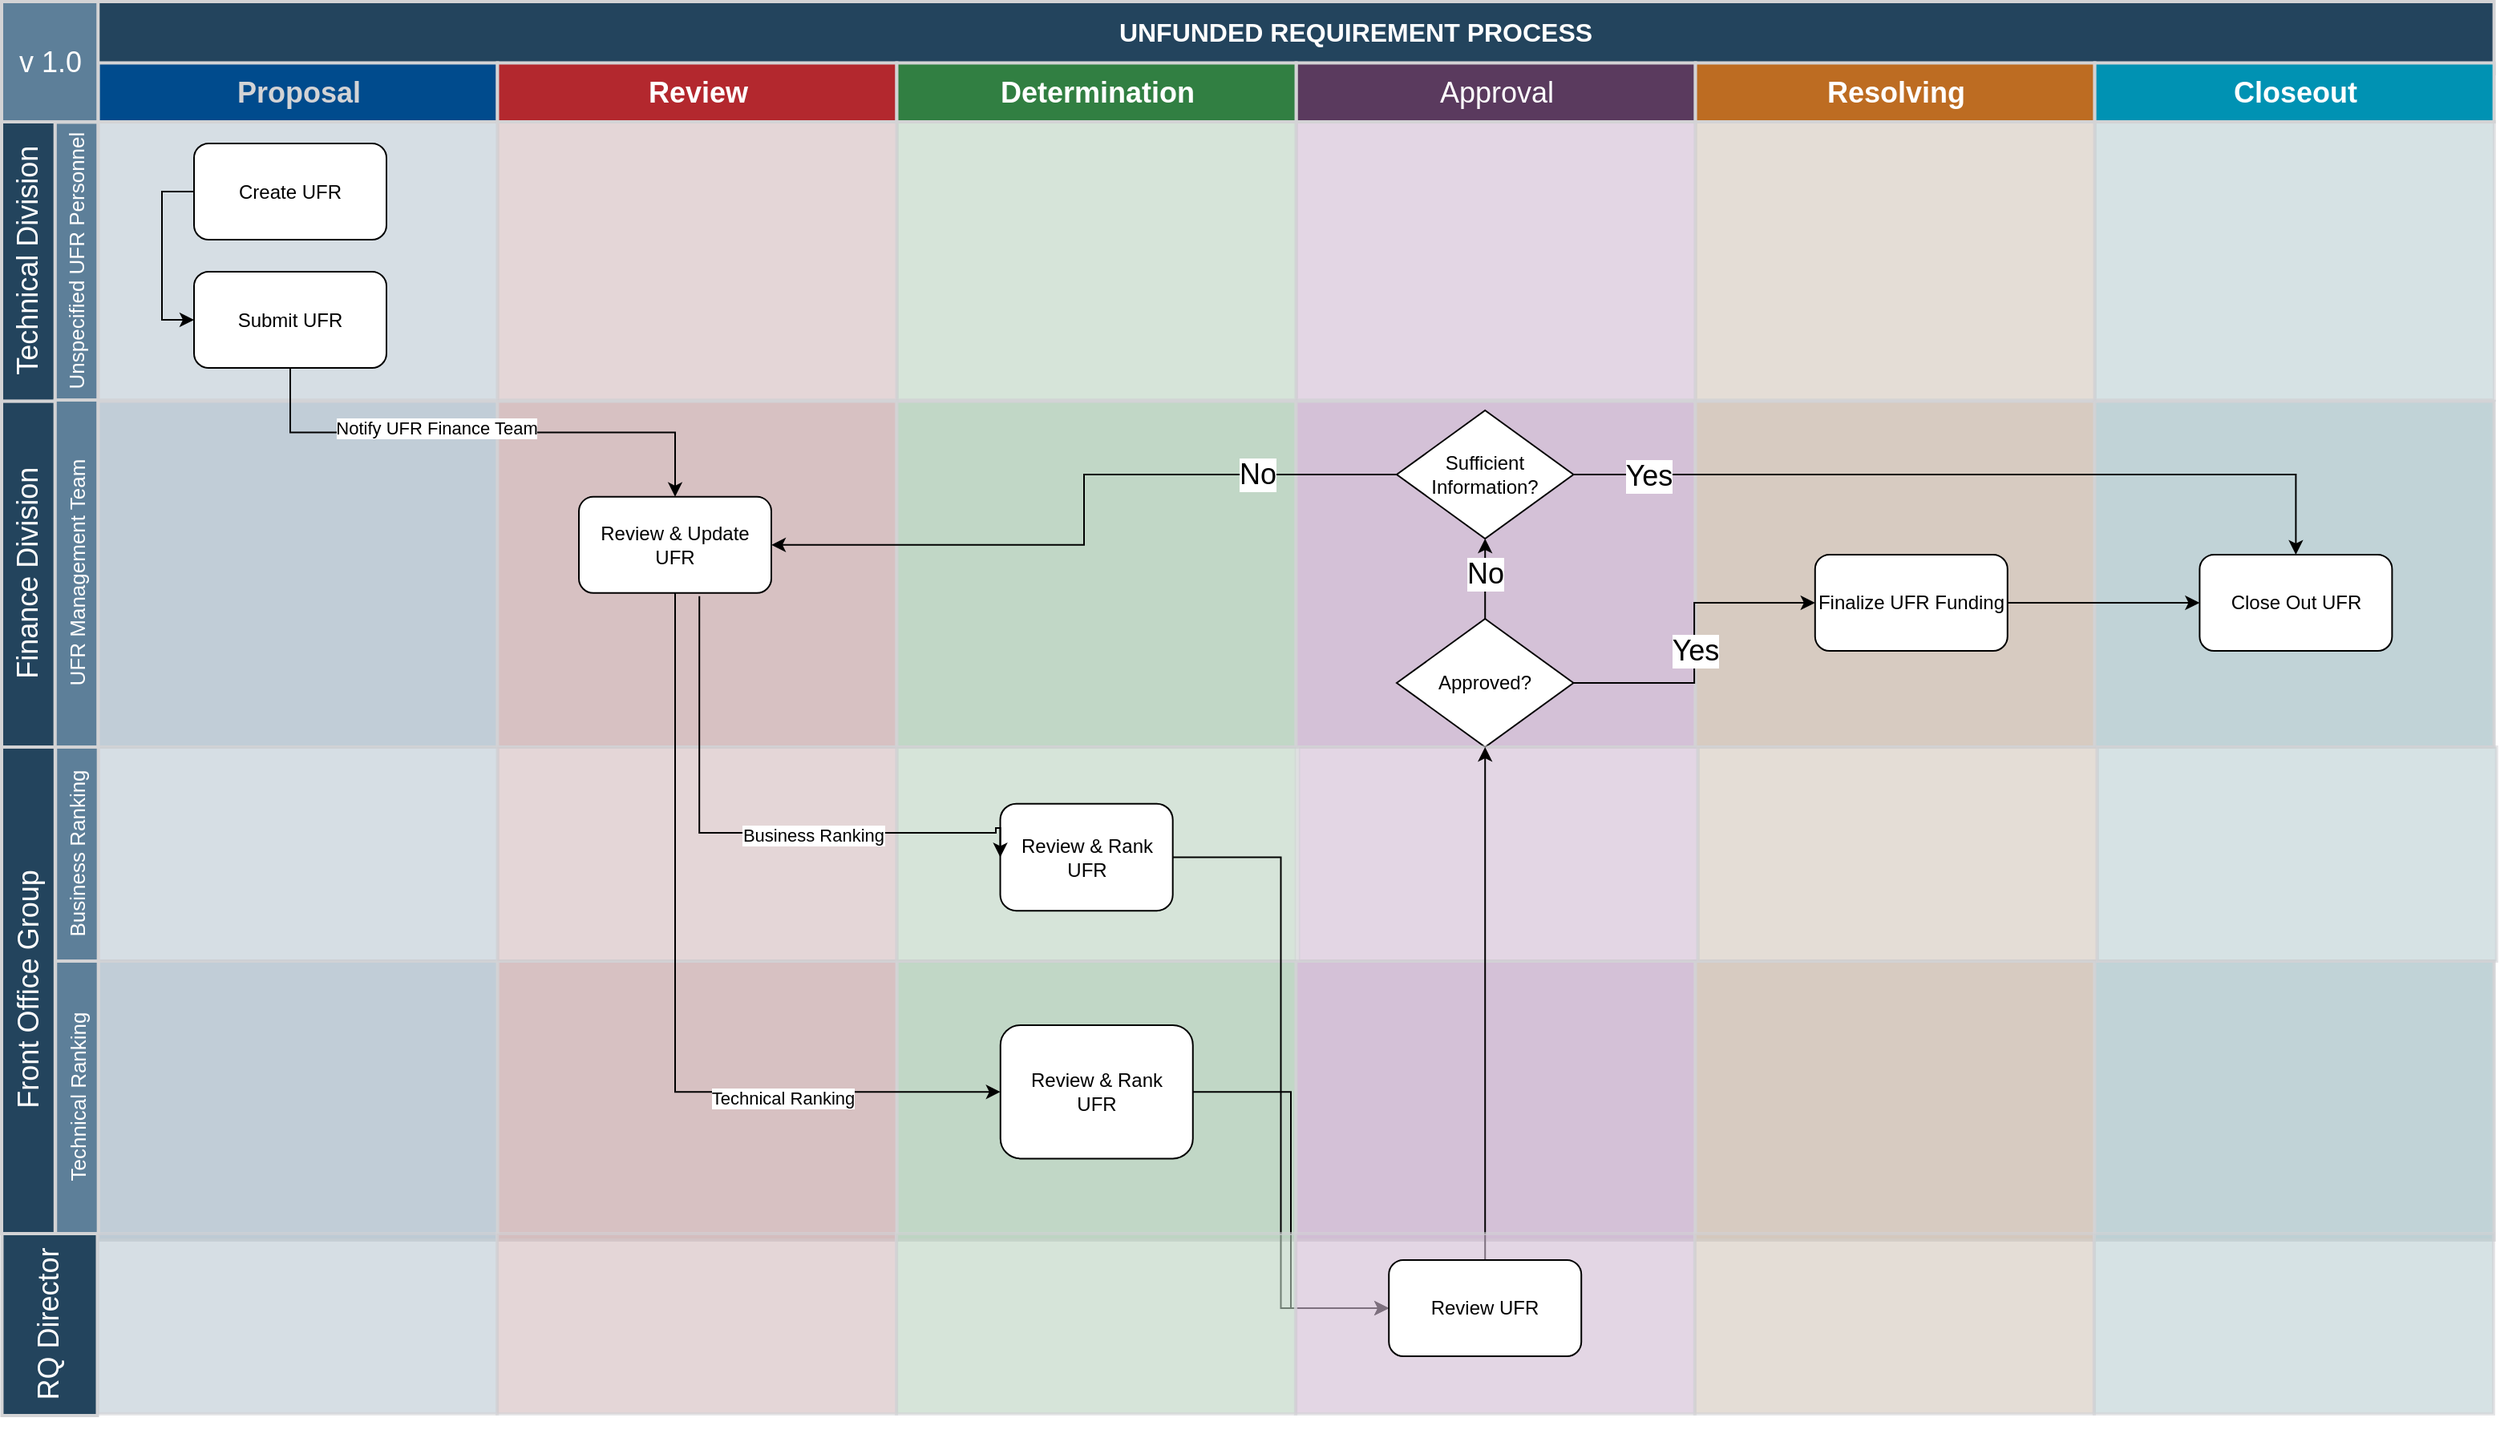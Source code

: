 <mxfile version="24.7.10">
  <diagram id="6a731a19-8d31-9384-78a2-239565b7b9f0" name="Page-1">
    <mxGraphModel dx="4453" dy="2433" grid="1" gridSize="10" guides="1" tooltips="1" connect="1" arrows="1" fold="1" page="1" pageScale="1" pageWidth="1600" pageHeight="900" background="none" math="0" shadow="0">
      <root>
        <mxCell id="0" />
        <mxCell id="1" parent="0" />
        <mxCell id="30EBC-khgppUHFcO1Coo-152" value="" style="group" parent="1" vertex="1" connectable="0">
          <mxGeometry x="-1529.78" y="-647.68" width="1494.1" height="215.68" as="geometry" />
        </mxCell>
        <mxCell id="71" value="" style="strokeColor=#d3d3d5;fillColor=#bbc8d3;fontSize=10;strokeWidth=2;fontFamily=Helvetica;html=1;opacity=90;" parent="30EBC-khgppUHFcO1Coo-152" vertex="1">
          <mxGeometry width="249.017" height="215.68" as="geometry" />
        </mxCell>
        <mxCell id="78" value="" style="strokeColor=#d3d3d5;fillColor=#d3bbbc;fontSize=10;strokeWidth=2;fontFamily=Helvetica;html=1;opacity=90;" parent="30EBC-khgppUHFcO1Coo-152" vertex="1">
          <mxGeometry x="249.017" width="249.017" height="215.68" as="geometry" />
        </mxCell>
        <mxCell id="85" value="" style="strokeColor=#d3d3d5;fillColor=#bbd3c0;fontSize=10;strokeWidth=2;fontFamily=Helvetica;html=1;opacity=90;" parent="30EBC-khgppUHFcO1Coo-152" vertex="1">
          <mxGeometry x="498.033" width="249.017" height="215.68" as="geometry" />
        </mxCell>
        <mxCell id="11IpipOqJez2AS0h7bXD-162" value="" style="strokeColor=#d3d3d5;fillColor=#d0bbd3;fontSize=10;strokeWidth=2;fontFamily=Helvetica;html=1;opacity=90;" parent="30EBC-khgppUHFcO1Coo-152" vertex="1">
          <mxGeometry x="747.05" width="249.017" height="215.68" as="geometry" />
        </mxCell>
        <mxCell id="11IpipOqJez2AS0h7bXD-169" value="" style="strokeColor=#d3d3d5;fillColor=#d3c6bb;fontSize=10;strokeWidth=2;fontFamily=Helvetica;html=1;opacity=90;" parent="30EBC-khgppUHFcO1Coo-152" vertex="1">
          <mxGeometry x="996.067" width="249.017" height="215.68" as="geometry" />
        </mxCell>
        <mxCell id="11IpipOqJez2AS0h7bXD-176" value="" style="strokeColor=#d3d3d5;fillColor=#bbcfd3;fontSize=10;strokeWidth=2;fontFamily=Helvetica;html=1;opacity=90;" parent="30EBC-khgppUHFcO1Coo-152" vertex="1">
          <mxGeometry x="1245.083" width="249.017" height="215.68" as="geometry" />
        </mxCell>
        <mxCell id="30EBC-khgppUHFcO1Coo-155" style="edgeStyle=orthogonalEdgeStyle;rounded=0;orthogonalLoop=1;jettySize=auto;html=1;exitX=0.5;exitY=0;exitDx=0;exitDy=0;" parent="30EBC-khgppUHFcO1Coo-152" source="30EBC-khgppUHFcO1Coo-147" target="30EBC-khgppUHFcO1Coo-151" edge="1">
          <mxGeometry relative="1" as="geometry" />
        </mxCell>
        <mxCell id="30EBC-khgppUHFcO1Coo-156" value="&lt;font style=&quot;font-size: 18px;&quot;&gt;No&lt;/font&gt;" style="edgeLabel;html=1;align=center;verticalAlign=middle;resizable=0;points=[];" parent="30EBC-khgppUHFcO1Coo-155" vertex="1" connectable="0">
          <mxGeometry x="0.197" y="2" relative="1" as="geometry">
            <mxPoint x="2" y="2" as="offset" />
          </mxGeometry>
        </mxCell>
        <mxCell id="30EBC-khgppUHFcO1Coo-147" value="Approved?" style="rhombus;whiteSpace=wrap;html=1;" parent="30EBC-khgppUHFcO1Coo-152" vertex="1">
          <mxGeometry x="809.78" y="135.68" width="110.22" height="80" as="geometry" />
        </mxCell>
        <mxCell id="30EBC-khgppUHFcO1Coo-151" value="Sufficient Information?" style="rhombus;whiteSpace=wrap;html=1;" parent="30EBC-khgppUHFcO1Coo-152" vertex="1">
          <mxGeometry x="809.78" y="5.68" width="110.22" height="80" as="geometry" />
        </mxCell>
        <mxCell id="11IpipOqJez2AS0h7bXD-502" value="" style="group" parent="1" vertex="1" connectable="0">
          <mxGeometry x="-1529.66" y="-298.49" width="1493.98" height="173.98" as="geometry" />
        </mxCell>
        <mxCell id="11IpipOqJez2AS0h7bXD-238" value="" style="strokeColor=#d3d3d5;fillColor=#bbc8d3;fontSize=10;strokeWidth=2;fontFamily=Helvetica;html=1;opacity=90;" parent="11IpipOqJez2AS0h7bXD-502" vertex="1">
          <mxGeometry width="249.018" height="173.98" as="geometry" />
        </mxCell>
        <mxCell id="11IpipOqJez2AS0h7bXD-245" value="" style="strokeColor=#d3d3d5;fillColor=#d3bbbc;fontSize=10;strokeWidth=2;fontFamily=Helvetica;html=1;opacity=90;" parent="11IpipOqJez2AS0h7bXD-502" vertex="1">
          <mxGeometry x="249.018" width="249.018" height="173.98" as="geometry" />
        </mxCell>
        <mxCell id="11IpipOqJez2AS0h7bXD-252" value="" style="strokeColor=#d3d3d5;fillColor=#bbd3c0;fontSize=10;strokeWidth=2;fontFamily=Helvetica;html=1;opacity=90;" parent="11IpipOqJez2AS0h7bXD-502" vertex="1">
          <mxGeometry x="498.036" width="249.018" height="173.98" as="geometry" />
        </mxCell>
        <mxCell id="11IpipOqJez2AS0h7bXD-385" value="" style="strokeColor=#d3d3d5;fillColor=#d0bbd3;fontSize=10;strokeWidth=2;fontFamily=Helvetica;html=1;opacity=90;" parent="11IpipOqJez2AS0h7bXD-502" vertex="1">
          <mxGeometry x="746.926" width="249.018" height="173.98" as="geometry" />
        </mxCell>
        <mxCell id="11IpipOqJez2AS0h7bXD-391" value="" style="strokeColor=#d3d3d5;fillColor=#d3c6bb;fontSize=10;strokeWidth=2;fontFamily=Helvetica;html=1;opacity=90;" parent="11IpipOqJez2AS0h7bXD-502" vertex="1">
          <mxGeometry x="995.944" width="249.018" height="173.98" as="geometry" />
        </mxCell>
        <mxCell id="11IpipOqJez2AS0h7bXD-397" value="" style="strokeColor=#d3d3d5;fillColor=#bbcfd3;fontSize=10;strokeWidth=2;fontFamily=Helvetica;html=1;opacity=90;" parent="11IpipOqJez2AS0h7bXD-502" vertex="1">
          <mxGeometry x="1244.962" width="249.018" height="173.98" as="geometry" />
        </mxCell>
        <mxCell id="11IpipOqJez2AS0h7bXD-500" value="Review &amp;amp; Rank&lt;div&gt;UFR&lt;/div&gt;" style="rounded=1;whiteSpace=wrap;html=1;" parent="11IpipOqJez2AS0h7bXD-502" vertex="1">
          <mxGeometry x="562.54" y="40" width="120" height="83.18" as="geometry" />
        </mxCell>
        <mxCell id="11IpipOqJez2AS0h7bXD-503" value="" style="group" parent="1" vertex="1" connectable="0">
          <mxGeometry x="-1529.66" y="-432" width="1495.51" height="133.51" as="geometry" />
        </mxCell>
        <mxCell id="74" value="" style="strokeColor=#d3d3d5;fillColor=#bbc8d3;fontSize=10;strokeWidth=2;fontFamily=Helvetica;html=1;opacity=60;" parent="11IpipOqJez2AS0h7bXD-503" vertex="1">
          <mxGeometry width="249.02" height="133.51" as="geometry" />
        </mxCell>
        <mxCell id="81" value="" style="strokeColor=#d3d3d5;fillColor=#d3bbbc;fontSize=10;strokeWidth=2;fontFamily=Helvetica;html=1;opacity=60;fontStyle=4" parent="11IpipOqJez2AS0h7bXD-503" vertex="1">
          <mxGeometry x="248.9" width="249.02" height="133.51" as="geometry" />
        </mxCell>
        <mxCell id="88" value="" style="strokeColor=#d3d3d5;fillColor=#bbd3c0;fontSize=10;strokeWidth=2;fontFamily=Helvetica;html=1;opacity=60;fontStyle=4" parent="11IpipOqJez2AS0h7bXD-503" vertex="1">
          <mxGeometry x="497.91" width="249.02" height="133.51" as="geometry" />
        </mxCell>
        <mxCell id="11IpipOqJez2AS0h7bXD-165" value="" style="strokeColor=#d3d3d5;fillColor=#d0bbd3;fontSize=10;strokeWidth=2;fontFamily=Helvetica;html=1;opacity=60;" parent="11IpipOqJez2AS0h7bXD-503" vertex="1">
          <mxGeometry x="748.46" width="249.02" height="133.51" as="geometry" />
        </mxCell>
        <mxCell id="11IpipOqJez2AS0h7bXD-172" value="" style="strokeColor=#d3d3d5;fillColor=#d3c6bb;fontSize=10;strokeWidth=2;fontFamily=Helvetica;html=1;opacity=60;fontStyle=4" parent="11IpipOqJez2AS0h7bXD-503" vertex="1">
          <mxGeometry x="997.48" width="249.02" height="133.51" as="geometry" />
        </mxCell>
        <mxCell id="11IpipOqJez2AS0h7bXD-179" value="" style="strokeColor=#d3d3d5;fillColor=#bbcfd3;fontSize=10;strokeWidth=2;fontFamily=Helvetica;html=1;opacity=60;fontStyle=4" parent="11IpipOqJez2AS0h7bXD-503" vertex="1">
          <mxGeometry x="1246.49" width="249.02" height="133.51" as="geometry" />
        </mxCell>
        <mxCell id="11IpipOqJez2AS0h7bXD-473" value="Review &amp;amp; Rank UFR" style="rounded=1;whiteSpace=wrap;html=1;" parent="11IpipOqJez2AS0h7bXD-503" vertex="1">
          <mxGeometry x="562.42" y="35.341" width="107.58" height="66.755" as="geometry" />
        </mxCell>
        <mxCell id="56" value="UNFUNDED REQUIREMENT PROCESS" style="strokeColor=#d3d3d5;fillColor=#23445D;fontSize=16;strokeWidth=2;fontFamily=Helvetica;html=1;fontColor=#FFFFFF;fontStyle=1;spacingBottom=8;spacingRight=0;spacingLeft=83;" parent="1" vertex="1">
          <mxGeometry x="-1540" y="-897" width="1504.32" height="45" as="geometry" />
        </mxCell>
        <mxCell id="11IpipOqJez2AS0h7bXD-453" value="" style="group" parent="1" vertex="1" connectable="0">
          <mxGeometry x="-1529.78" y="-822" width="1494.23" height="173.51" as="geometry" />
        </mxCell>
        <mxCell id="68" value="" style="strokeColor=#d3d3d5;fillColor=#bbc8d3;fontSize=10;strokeWidth=2;fontFamily=Helvetica;html=1;opacity=60;" parent="11IpipOqJez2AS0h7bXD-453" vertex="1">
          <mxGeometry width="249.017" height="173.51" as="geometry" />
        </mxCell>
        <mxCell id="75" value="" style="strokeColor=#d3d3d5;fillColor=#d3bbbc;fontSize=10;strokeWidth=2;fontFamily=Helvetica;html=1;opacity=60;" parent="11IpipOqJez2AS0h7bXD-453" vertex="1">
          <mxGeometry x="249.017" width="249.145" height="173.51" as="geometry" />
        </mxCell>
        <mxCell id="82" value="" style="strokeColor=#d3d3d5;fillColor=#bbd3c0;fontSize=10;strokeWidth=2;fontFamily=Helvetica;html=1;opacity=60;" parent="11IpipOqJez2AS0h7bXD-453" vertex="1">
          <mxGeometry x="498.034" width="249.145" height="173.51" as="geometry" />
        </mxCell>
        <mxCell id="11IpipOqJez2AS0h7bXD-159" value="" style="strokeColor=#d3d3d5;fillColor=#d0bbd3;fontSize=10;strokeWidth=2;fontFamily=Helvetica;html=1;opacity=60;" parent="11IpipOqJez2AS0h7bXD-453" vertex="1">
          <mxGeometry x="747.051" width="249.017" height="173.51" as="geometry" />
        </mxCell>
        <mxCell id="11IpipOqJez2AS0h7bXD-166" value="" style="strokeColor=#d3d3d5;fillColor=#d3c6bb;fontSize=10;strokeWidth=2;fontFamily=Helvetica;html=1;opacity=60;" parent="11IpipOqJez2AS0h7bXD-453" vertex="1">
          <mxGeometry x="996.068" width="249.145" height="173.51" as="geometry" />
        </mxCell>
        <mxCell id="11IpipOqJez2AS0h7bXD-173" value="" style="strokeColor=#d3d3d5;fillColor=#bbcfd3;fontSize=10;strokeWidth=2;fontFamily=Helvetica;html=1;opacity=60;" parent="11IpipOqJez2AS0h7bXD-453" vertex="1">
          <mxGeometry x="1245.085" width="249.145" height="173.51" as="geometry" />
        </mxCell>
        <mxCell id="11IpipOqJez2AS0h7bXD-460" value="Submit UFR" style="rounded=1;whiteSpace=wrap;html=1;" parent="11IpipOqJez2AS0h7bXD-453" vertex="1">
          <mxGeometry x="59.78" y="93.51" width="120" height="60" as="geometry" />
        </mxCell>
        <mxCell id="11IpipOqJez2AS0h7bXD-483" style="edgeStyle=orthogonalEdgeStyle;rounded=0;orthogonalLoop=1;jettySize=auto;html=1;exitX=0;exitY=0.5;exitDx=0;exitDy=0;entryX=0;entryY=0.5;entryDx=0;entryDy=0;" parent="11IpipOqJez2AS0h7bXD-453" source="11IpipOqJez2AS0h7bXD-482" target="11IpipOqJez2AS0h7bXD-460" edge="1">
          <mxGeometry relative="1" as="geometry" />
        </mxCell>
        <mxCell id="11IpipOqJez2AS0h7bXD-482" value="Create UFR" style="rounded=1;whiteSpace=wrap;html=1;" parent="11IpipOqJez2AS0h7bXD-453" vertex="1">
          <mxGeometry x="59.78" y="13.51" width="120" height="60" as="geometry" />
        </mxCell>
        <mxCell id="11IpipOqJez2AS0h7bXD-479" style="edgeStyle=orthogonalEdgeStyle;rounded=0;orthogonalLoop=1;jettySize=auto;html=1;exitX=1;exitY=0.5;exitDx=0;exitDy=0;entryX=0;entryY=0.5;entryDx=0;entryDy=0;" parent="1" source="11IpipOqJez2AS0h7bXD-473" target="11IpipOqJez2AS0h7bXD-471" edge="1">
          <mxGeometry relative="1" as="geometry" />
        </mxCell>
        <mxCell id="11IpipOqJez2AS0h7bXD-476" style="edgeStyle=orthogonalEdgeStyle;rounded=0;orthogonalLoop=1;jettySize=auto;html=1;exitX=0.5;exitY=1;exitDx=0;exitDy=0;" parent="1" source="11IpipOqJez2AS0h7bXD-460" target="11IpipOqJez2AS0h7bXD-462" edge="1">
          <mxGeometry relative="1" as="geometry" />
        </mxCell>
        <mxCell id="11IpipOqJez2AS0h7bXD-496" value="Notify UFR Finance Team" style="edgeLabel;html=1;align=center;verticalAlign=middle;resizable=0;points=[];" parent="11IpipOqJez2AS0h7bXD-476" vertex="1" connectable="0">
          <mxGeometry x="-0.181" y="3" relative="1" as="geometry">
            <mxPoint as="offset" />
          </mxGeometry>
        </mxCell>
        <mxCell id="11IpipOqJez2AS0h7bXD-478" style="edgeStyle=orthogonalEdgeStyle;rounded=0;orthogonalLoop=1;jettySize=auto;html=1;exitX=0.626;exitY=1.033;exitDx=0;exitDy=0;exitPerimeter=0;entryX=0;entryY=0.5;entryDx=0;entryDy=0;" parent="1" source="11IpipOqJez2AS0h7bXD-462" target="11IpipOqJez2AS0h7bXD-473" edge="1">
          <mxGeometry relative="1" as="geometry">
            <mxPoint x="-960" y="-398.49" as="targetPoint" />
            <Array as="points">
              <mxPoint x="-1155" y="-378.49" />
              <mxPoint x="-970" y="-378.49" />
              <mxPoint x="-970" y="-381.49" />
            </Array>
          </mxGeometry>
        </mxCell>
        <mxCell id="11IpipOqJez2AS0h7bXD-515" value="Business Ranking" style="edgeLabel;html=1;align=center;verticalAlign=middle;resizable=0;points=[];" parent="11IpipOqJez2AS0h7bXD-478" vertex="1" connectable="0">
          <mxGeometry x="0.225" y="-1" relative="1" as="geometry">
            <mxPoint as="offset" />
          </mxGeometry>
        </mxCell>
        <mxCell id="11IpipOqJez2AS0h7bXD-514" style="edgeStyle=orthogonalEdgeStyle;rounded=0;orthogonalLoop=1;jettySize=auto;html=1;exitX=0.5;exitY=1;exitDx=0;exitDy=0;entryX=0;entryY=0.5;entryDx=0;entryDy=0;" parent="1" source="11IpipOqJez2AS0h7bXD-462" target="11IpipOqJez2AS0h7bXD-500" edge="1">
          <mxGeometry relative="1" as="geometry" />
        </mxCell>
        <mxCell id="11IpipOqJez2AS0h7bXD-516" value="Technical Ranking" style="edgeLabel;html=1;align=center;verticalAlign=middle;resizable=0;points=[];" parent="11IpipOqJez2AS0h7bXD-514" vertex="1" connectable="0">
          <mxGeometry x="0.471" y="-4" relative="1" as="geometry">
            <mxPoint as="offset" />
          </mxGeometry>
        </mxCell>
        <mxCell id="11IpipOqJez2AS0h7bXD-517" style="edgeStyle=orthogonalEdgeStyle;rounded=0;orthogonalLoop=1;jettySize=auto;html=1;exitX=1;exitY=0.5;exitDx=0;exitDy=0;entryX=0;entryY=0.5;entryDx=0;entryDy=0;" parent="1" source="11IpipOqJez2AS0h7bXD-500" target="11IpipOqJez2AS0h7bXD-471" edge="1">
          <mxGeometry relative="1" as="geometry" />
        </mxCell>
        <mxCell id="140" value="" style="group;fontSize=10;strokeColor=#d3d3d5;fontColor=#d3d3d5;container=0;" parent="1" vertex="1" connectable="0">
          <mxGeometry x="-1529.78" y="-858.76" width="249.018" height="36.76" as="geometry" />
        </mxCell>
        <mxCell id="11IpipOqJez2AS0h7bXD-231" value="" style="group;fontSize=10;strokeColor=#5a3a5e;fontStyle=1" parent="1" vertex="1" connectable="0">
          <mxGeometry x="-782.727" y="-858.76" width="249.018" height="36.76" as="geometry" />
        </mxCell>
        <mxCell id="11IpipOqJez2AS0h7bXD-232" value="Approval" style="strokeColor=#d3d3d5;fillColor=#5a3a5e;fontSize=18;strokeWidth=2;fontFamily=Helvetica;html=1;labelBackgroundColor=none;fontColor=#FFFFFF;" parent="11IpipOqJez2AS0h7bXD-231" vertex="1">
          <mxGeometry width="249.017" height="36.76" as="geometry" />
        </mxCell>
        <mxCell id="11IpipOqJez2AS0h7bXD-233" value="Resolving" style="strokeColor=#d3d3d5;fillColor=#BD6C22;fontSize=18;strokeWidth=2;fontFamily=Helvetica;html=1;labelBackgroundColor=none;fontColor=#FFFFFF;fontStyle=1" parent="11IpipOqJez2AS0h7bXD-231" vertex="1">
          <mxGeometry x="249.017" width="249.017" height="36.76" as="geometry" />
        </mxCell>
        <mxCell id="11IpipOqJez2AS0h7bXD-234" value="Closeout" style="strokeColor=#d3d3d5;fillColor=#0092b3;fontSize=18;strokeWidth=2;fontFamily=Helvetica;html=1;labelBackgroundColor=none;fontColor=#FFFFFF;fontStyle=1" parent="11IpipOqJez2AS0h7bXD-231" vertex="1">
          <mxGeometry x="498.034" width="249.018" height="36.76" as="geometry" />
        </mxCell>
        <mxCell id="141" value="Proposal" style="strokeColor=#d3d3d5;fillColor=#004b8d;fontSize=18;strokeWidth=2;fontFamily=Helvetica;html=1;labelBackgroundColor=none;fontColor=#d3d3d5;fontStyle=1" parent="1" vertex="1">
          <mxGeometry x="-1529.78" y="-858.76" width="249.017" height="36.76" as="geometry" />
        </mxCell>
        <mxCell id="142" value="Review" style="strokeColor=#d3d3d5;fillColor=#b3282e;fontSize=18;strokeWidth=2;fontFamily=Helvetica;html=1;labelBackgroundColor=none;fontColor=#FFFFFF;fontStyle=1" parent="1" vertex="1">
          <mxGeometry x="-1280.763" y="-858.76" width="249.017" height="36.76" as="geometry" />
        </mxCell>
        <mxCell id="143" value="Determination" style="strokeColor=#d3d3d5;fillColor=#317f42;fontSize=18;strokeWidth=2;fontFamily=Helvetica;html=1;labelBackgroundColor=none;fontColor=#FFFFFF;fontStyle=1" parent="1" vertex="1">
          <mxGeometry x="-1031.746" y="-858.76" width="249.018" height="36.76" as="geometry" />
        </mxCell>
        <mxCell id="30EBC-khgppUHFcO1Coo-145" style="edgeStyle=orthogonalEdgeStyle;rounded=0;orthogonalLoop=1;jettySize=auto;html=1;exitX=0.5;exitY=0;exitDx=0;exitDy=0;entryX=0.5;entryY=1;entryDx=0;entryDy=0;" parent="1" source="11IpipOqJez2AS0h7bXD-471" target="30EBC-khgppUHFcO1Coo-147" edge="1">
          <mxGeometry relative="1" as="geometry" />
        </mxCell>
        <mxCell id="11IpipOqJez2AS0h7bXD-462" value="Review &amp;amp; Update&lt;div&gt;UFR&lt;/div&gt;" style="rounded=1;whiteSpace=wrap;html=1;" parent="1" vertex="1">
          <mxGeometry x="-1230" y="-588.09" width="120" height="60" as="geometry" />
        </mxCell>
        <mxCell id="11IpipOqJez2AS0h7bXD-481" style="edgeStyle=orthogonalEdgeStyle;rounded=0;orthogonalLoop=1;jettySize=auto;html=1;exitX=1;exitY=0.5;exitDx=0;exitDy=0;" parent="1" source="11IpipOqJez2AS0h7bXD-474" target="11IpipOqJez2AS0h7bXD-475" edge="1">
          <mxGeometry relative="1" as="geometry" />
        </mxCell>
        <mxCell id="11IpipOqJez2AS0h7bXD-474" value="Finalize UFR Funding" style="rounded=1;whiteSpace=wrap;html=1;" parent="1" vertex="1">
          <mxGeometry x="-459.11" y="-552" width="120" height="60" as="geometry" />
        </mxCell>
        <mxCell id="11IpipOqJez2AS0h7bXD-475" value="Close Out UFR" style="rounded=1;whiteSpace=wrap;html=1;" parent="1" vertex="1">
          <mxGeometry x="-219.3" y="-552" width="120" height="60" as="geometry" />
        </mxCell>
        <mxCell id="30EBC-khgppUHFcO1Coo-148" style="edgeStyle=orthogonalEdgeStyle;rounded=0;orthogonalLoop=1;jettySize=auto;html=1;exitX=0;exitY=0.5;exitDx=0;exitDy=0;entryX=1;entryY=0.5;entryDx=0;entryDy=0;" parent="1" source="30EBC-khgppUHFcO1Coo-151" target="11IpipOqJez2AS0h7bXD-462" edge="1">
          <mxGeometry relative="1" as="geometry" />
        </mxCell>
        <mxCell id="30EBC-khgppUHFcO1Coo-150" value="No" style="edgeLabel;html=1;align=center;verticalAlign=middle;resizable=0;points=[];fontSize=18;" parent="30EBC-khgppUHFcO1Coo-148" vertex="1" connectable="0">
          <mxGeometry x="-0.668" y="1" relative="1" as="geometry">
            <mxPoint x="-15" y="-1" as="offset" />
          </mxGeometry>
        </mxCell>
        <mxCell id="11IpipOqJez2AS0h7bXD-480" style="edgeStyle=orthogonalEdgeStyle;rounded=0;orthogonalLoop=1;jettySize=auto;html=1;exitX=1;exitY=0.5;exitDx=0;exitDy=0;entryX=0;entryY=0.5;entryDx=0;entryDy=0;" parent="1" source="30EBC-khgppUHFcO1Coo-147" target="11IpipOqJez2AS0h7bXD-474" edge="1">
          <mxGeometry relative="1" as="geometry" />
        </mxCell>
        <mxCell id="30EBC-khgppUHFcO1Coo-144" value="Yes" style="edgeLabel;html=1;align=center;verticalAlign=middle;resizable=0;points=[];fontSize=18;" parent="11IpipOqJez2AS0h7bXD-480" vertex="1" connectable="0">
          <mxGeometry x="-0.693" y="-1" relative="1" as="geometry">
            <mxPoint x="45" y="-21" as="offset" />
          </mxGeometry>
        </mxCell>
        <mxCell id="30EBC-khgppUHFcO1Coo-153" style="edgeStyle=orthogonalEdgeStyle;rounded=0;orthogonalLoop=1;jettySize=auto;html=1;exitX=1;exitY=0.5;exitDx=0;exitDy=0;entryX=0.5;entryY=0;entryDx=0;entryDy=0;" parent="1" source="30EBC-khgppUHFcO1Coo-151" target="11IpipOqJez2AS0h7bXD-475" edge="1">
          <mxGeometry relative="1" as="geometry" />
        </mxCell>
        <mxCell id="30EBC-khgppUHFcO1Coo-154" value="&lt;font style=&quot;font-size: 18px;&quot;&gt;Yes&lt;/font&gt;" style="edgeLabel;html=1;align=center;verticalAlign=middle;resizable=0;points=[];" parent="30EBC-khgppUHFcO1Coo-153" vertex="1" connectable="0">
          <mxGeometry x="-0.813" y="-1" relative="1" as="geometry">
            <mxPoint as="offset" />
          </mxGeometry>
        </mxCell>
        <mxCell id="57" value="Technical Division" style="strokeColor=#d3d3d5;fillColor=#23445D;fontSize=18;strokeWidth=2;horizontal=0;fontFamily=Helvetica;html=1;fontColor=#FFFFFF;fontStyle=0" parent="1" vertex="1">
          <mxGeometry x="-1590" y="-822.004" width="33.404" height="174.324" as="geometry" />
        </mxCell>
        <mxCell id="59" value="v 1.0" style="strokeColor=#d3d3d5;fillColor=#5d7f99;fontSize=18;strokeWidth=2;fontFamily=Helvetica;html=1;labelBackgroundColor=none;fontColor=#FFFFFF;" parent="1" vertex="1">
          <mxGeometry x="-1590" y="-897" width="60.13" height="75" as="geometry" />
        </mxCell>
        <mxCell id="61" value="Unspecified UFR Personnel" style="strokeColor=#d3d3d5;fillColor=#5d7f99;fontSize=13;strokeWidth=2;horizontal=0;fontFamily=Helvetica;html=1;labelBackgroundColor=none;fontColor=#FFFFFF;" parent="1" vertex="1">
          <mxGeometry x="-1556.591" y="-821.774" width="26.731" height="174.092" as="geometry" />
        </mxCell>
        <mxCell id="64" value="Finance Division" style="strokeColor=#d3d3d5;fillColor=#23445D;fontSize=18;strokeWidth=2;horizontal=0;fontFamily=Helvetica;html=1;fontColor=#FFFFFF;fontStyle=0" parent="1" vertex="1">
          <mxGeometry x="-1590" y="-647.68" width="33.397" height="215.68" as="geometry" />
        </mxCell>
        <mxCell id="66" value="UFR Management Team" style="strokeColor=#d3d3d5;fillColor=#5d7f99;fontSize=13;strokeWidth=2;horizontal=0;fontFamily=Helvetica;html=1;labelBackgroundColor=none;fontColor=#FFFFFF;" parent="1" vertex="1">
          <mxGeometry x="-1556.603" y="-648.49" width="26.718" height="216.49" as="geometry" />
        </mxCell>
        <mxCell id="67" value="Front Office Group" style="strokeColor=#d3d3d5;fillColor=#23445D;fontSize=18;strokeWidth=2;horizontal=0;fontFamily=Helvetica;html=1;fontColor=#FFFFFF;fontStyle=0" parent="1" vertex="1">
          <mxGeometry x="-1590" y="-432" width="33.397" height="303.51" as="geometry" />
        </mxCell>
        <mxCell id="11IpipOqJez2AS0h7bXD-149" value="Business Ranking" style="strokeColor=#d3d3d5;fillColor=#5d7f99;fontSize=13;strokeWidth=2;horizontal=0;fontFamily=Helvetica;html=1;labelBackgroundColor=none;fontColor=#FFFFFF;" parent="1" vertex="1">
          <mxGeometry x="-1556.378" y="-432" width="26.718" height="133.51" as="geometry" />
        </mxCell>
        <mxCell id="11IpipOqJez2AS0h7bXD-153" value="Technical Ranking" style="strokeColor=#d3d3d5;fillColor=#5d7f99;fontSize=13;strokeWidth=2;horizontal=0;fontFamily=Helvetica;html=1;labelBackgroundColor=none;fontColor=#FFFFFF;" parent="1" vertex="1">
          <mxGeometry x="-1556.378" y="-298.49" width="26.718" height="170" as="geometry" />
        </mxCell>
        <mxCell id="11IpipOqJez2AS0h7bXD-158" value="RQ Director" style="strokeColor=#d3d3d5;fillColor=#23445D;fontSize=18;strokeWidth=2;horizontal=0;fontFamily=Helvetica;html=1;fontColor=#FFFFFF;fontStyle=0" parent="1" vertex="1">
          <mxGeometry x="-1589.77" y="-128.49" width="59.52" height="113.49" as="geometry" />
        </mxCell>
        <mxCell id="11IpipOqJez2AS0h7bXD-239" value="" style="strokeColor=#d3d3d5;fillColor=#bbc8d3;fontSize=10;strokeWidth=2;fontFamily=Helvetica;html=1;opacity=60;" parent="1" vertex="1">
          <mxGeometry x="-1530" y="-128.49" width="249.018" height="112.43" as="geometry" />
        </mxCell>
        <mxCell id="11IpipOqJez2AS0h7bXD-246" value="" style="strokeColor=#d3d3d5;fillColor=#d3bbbc;fontSize=10;strokeWidth=2;fontFamily=Helvetica;html=1;opacity=60;" parent="1" vertex="1">
          <mxGeometry x="-1280.982" y="-128.49" width="249.018" height="112.43" as="geometry" />
        </mxCell>
        <mxCell id="11IpipOqJez2AS0h7bXD-253" value="" style="strokeColor=#d3d3d5;fillColor=#bbd3c0;fontSize=10;strokeWidth=2;fontFamily=Helvetica;html=1;opacity=60;" parent="1" vertex="1">
          <mxGeometry x="-1031.964" y="-128.49" width="249.018" height="112.43" as="geometry" />
        </mxCell>
        <mxCell id="11IpipOqJez2AS0h7bXD-386" value="" style="strokeColor=#d3d3d5;fillColor=#d0bbd3;fontSize=10;strokeWidth=2;fontFamily=Helvetica;html=1;opacity=60;" parent="1" vertex="1">
          <mxGeometry x="-783.074" y="-128.49" width="249.018" height="112.43" as="geometry" />
        </mxCell>
        <mxCell id="11IpipOqJez2AS0h7bXD-392" value="" style="strokeColor=#d3d3d5;fillColor=#d3c6bb;fontSize=10;strokeWidth=2;fontFamily=Helvetica;html=1;opacity=60;" parent="1" vertex="1">
          <mxGeometry x="-534.056" y="-128.49" width="249.018" height="112.43" as="geometry" />
        </mxCell>
        <mxCell id="11IpipOqJez2AS0h7bXD-398" value="" style="strokeColor=#d3d3d5;fillColor=#bbcfd3;fontSize=10;strokeWidth=2;fontFamily=Helvetica;html=1;opacity=60;" parent="1" vertex="1">
          <mxGeometry x="-285.038" y="-128.49" width="249.018" height="112.43" as="geometry" />
        </mxCell>
        <mxCell id="11IpipOqJez2AS0h7bXD-458" value="" style="group" parent="1" vertex="1" connectable="0">
          <mxGeometry x="-1540" y="-123.0" width="1493.98" height="120.86" as="geometry" />
        </mxCell>
        <mxCell id="11IpipOqJez2AS0h7bXD-471" value="Review UFR" style="rounded=1;whiteSpace=wrap;html=1;" parent="11IpipOqJez2AS0h7bXD-458" vertex="1">
          <mxGeometry x="815.11" y="11.0" width="120" height="60" as="geometry" />
        </mxCell>
      </root>
    </mxGraphModel>
  </diagram>
</mxfile>
